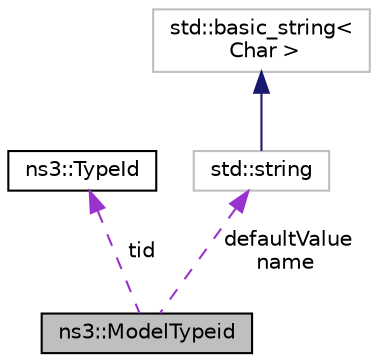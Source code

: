 digraph "ns3::ModelTypeid"
{
 // LATEX_PDF_SIZE
  edge [fontname="Helvetica",fontsize="10",labelfontname="Helvetica",labelfontsize="10"];
  node [fontname="Helvetica",fontsize="10",shape=record];
  Node1 [label="ns3::ModelTypeid",height=0.2,width=0.4,color="black", fillcolor="grey75", style="filled", fontcolor="black",tooltip="A class used in the implementation of the GtkConfigStore."];
  Node2 -> Node1 [dir="back",color="darkorchid3",fontsize="10",style="dashed",label=" tid" ,fontname="Helvetica"];
  Node2 [label="ns3::TypeId",height=0.2,width=0.4,color="black", fillcolor="white", style="filled",URL="$classns3_1_1_type_id.html",tooltip="a unique identifier for an interface."];
  Node3 -> Node1 [dir="back",color="darkorchid3",fontsize="10",style="dashed",label=" defaultValue\nname" ,fontname="Helvetica"];
  Node3 [label="std::string",height=0.2,width=0.4,color="grey75", fillcolor="white", style="filled",tooltip=" "];
  Node4 -> Node3 [dir="back",color="midnightblue",fontsize="10",style="solid",fontname="Helvetica"];
  Node4 [label="std::basic_string\<\l Char \>",height=0.2,width=0.4,color="grey75", fillcolor="white", style="filled",tooltip=" "];
}
